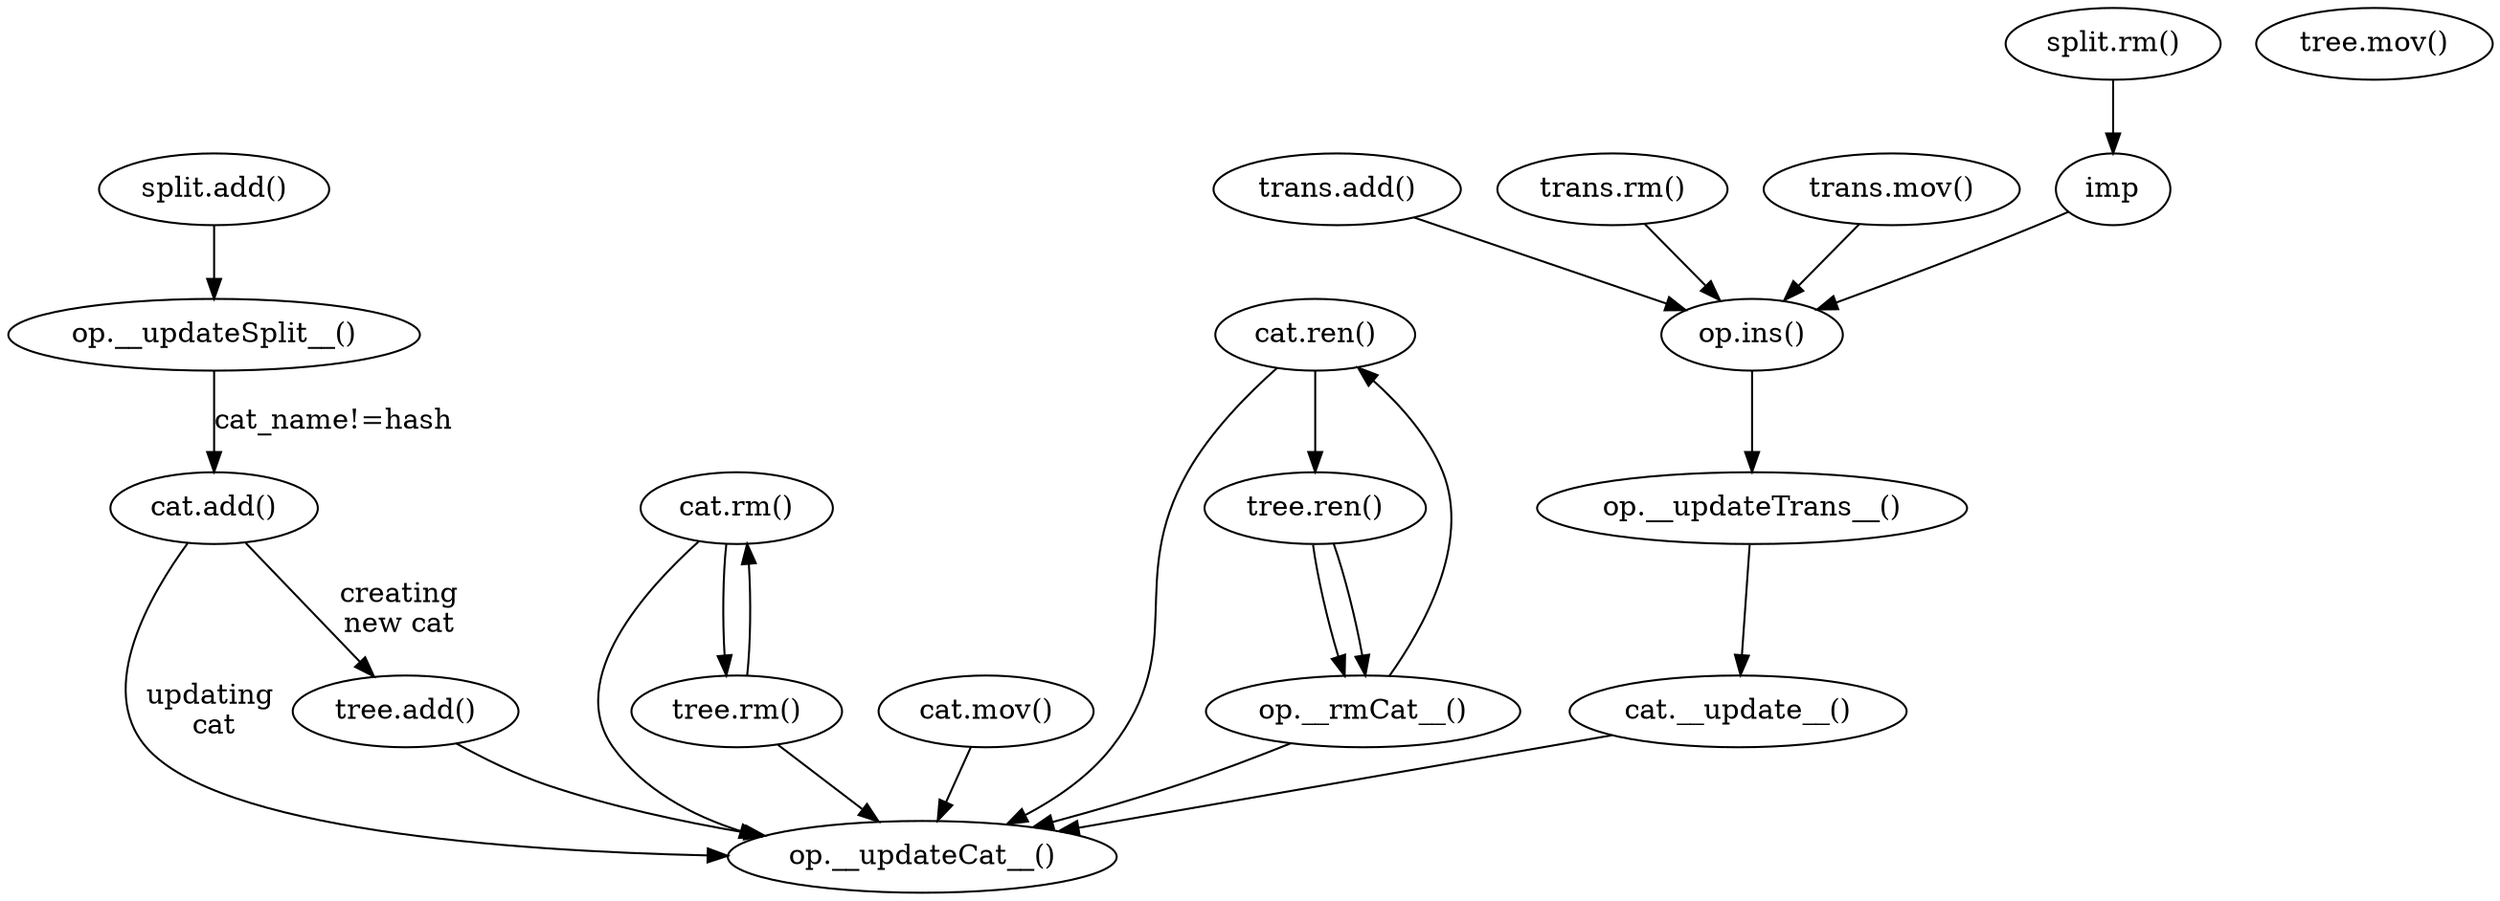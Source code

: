 digraph {
	
	imp -> "op.ins()" -> "op.__updateTrans__()" -> "cat.__update__()" -> "op.__updateCat__()"

	"cat.add()" -> "tree.add()" [label="creating\nnew cat"]
					"tree.add()" -> "op.__updateCat__()"
	"cat.add()" -> "op.__updateCat__()" [label="updating\n cat"]
	"cat.rm()" -> "tree.rm()" -> "op.__updateCat__()"
	"cat.mov()" -> "op.__updateCat__()"
	"cat.ren()" -> "tree.ren()" -> "op.__rmCat__()" -> "op.__updateCat__()"


	"trans.add()" -> "op.ins()" 
	"trans.rm()" -> "op.ins()" 
	"trans.mov()" -> "op.ins()" 

	"tree.add()"
	"tree.ren()" -> "op.__rmCat__()" -> "cat.ren()" -> "op.__updateCat__()"
	"tree.mov()"
	"tree.rm()" -> "cat.rm()" -> "op.__updateCat__()"

	"split.add()" -> "op.__updateSplit__()"
					"op.__updateSplit__()" -> "cat.add()" [label="cat_name!=hash"]
	"split.rm()" -> imp 


}

